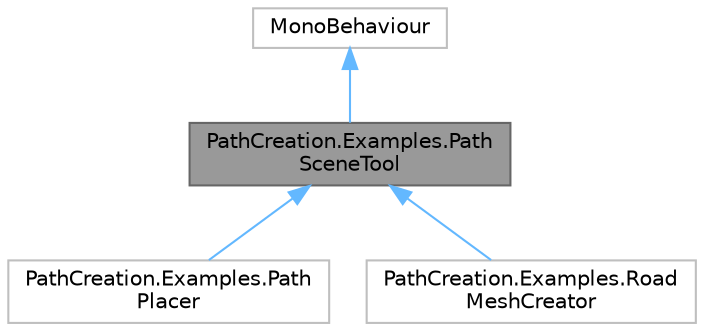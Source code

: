 digraph "PathCreation.Examples.PathSceneTool"
{
 // LATEX_PDF_SIZE
  bgcolor="transparent";
  edge [fontname=Helvetica,fontsize=10,labelfontname=Helvetica,labelfontsize=10];
  node [fontname=Helvetica,fontsize=10,shape=box,height=0.2,width=0.4];
  Node1 [id="Node000001",label="PathCreation.Examples.Path\lSceneTool",height=0.2,width=0.4,color="gray40", fillcolor="grey60", style="filled", fontcolor="black",tooltip=" "];
  Node2 -> Node1 [id="edge4_Node000001_Node000002",dir="back",color="steelblue1",style="solid",tooltip=" "];
  Node2 [id="Node000002",label="MonoBehaviour",height=0.2,width=0.4,color="grey75", fillcolor="white", style="filled",tooltip=" "];
  Node1 -> Node3 [id="edge5_Node000001_Node000003",dir="back",color="steelblue1",style="solid",tooltip=" "];
  Node3 [id="Node000003",label="PathCreation.Examples.Path\lPlacer",height=0.2,width=0.4,color="grey75", fillcolor="white", style="filled",URL="$class_path_creation_1_1_examples_1_1_path_placer.html",tooltip=" "];
  Node1 -> Node4 [id="edge6_Node000001_Node000004",dir="back",color="steelblue1",style="solid",tooltip=" "];
  Node4 [id="Node000004",label="PathCreation.Examples.Road\lMeshCreator",height=0.2,width=0.4,color="grey75", fillcolor="white", style="filled",URL="$class_path_creation_1_1_examples_1_1_road_mesh_creator.html",tooltip=" "];
}
